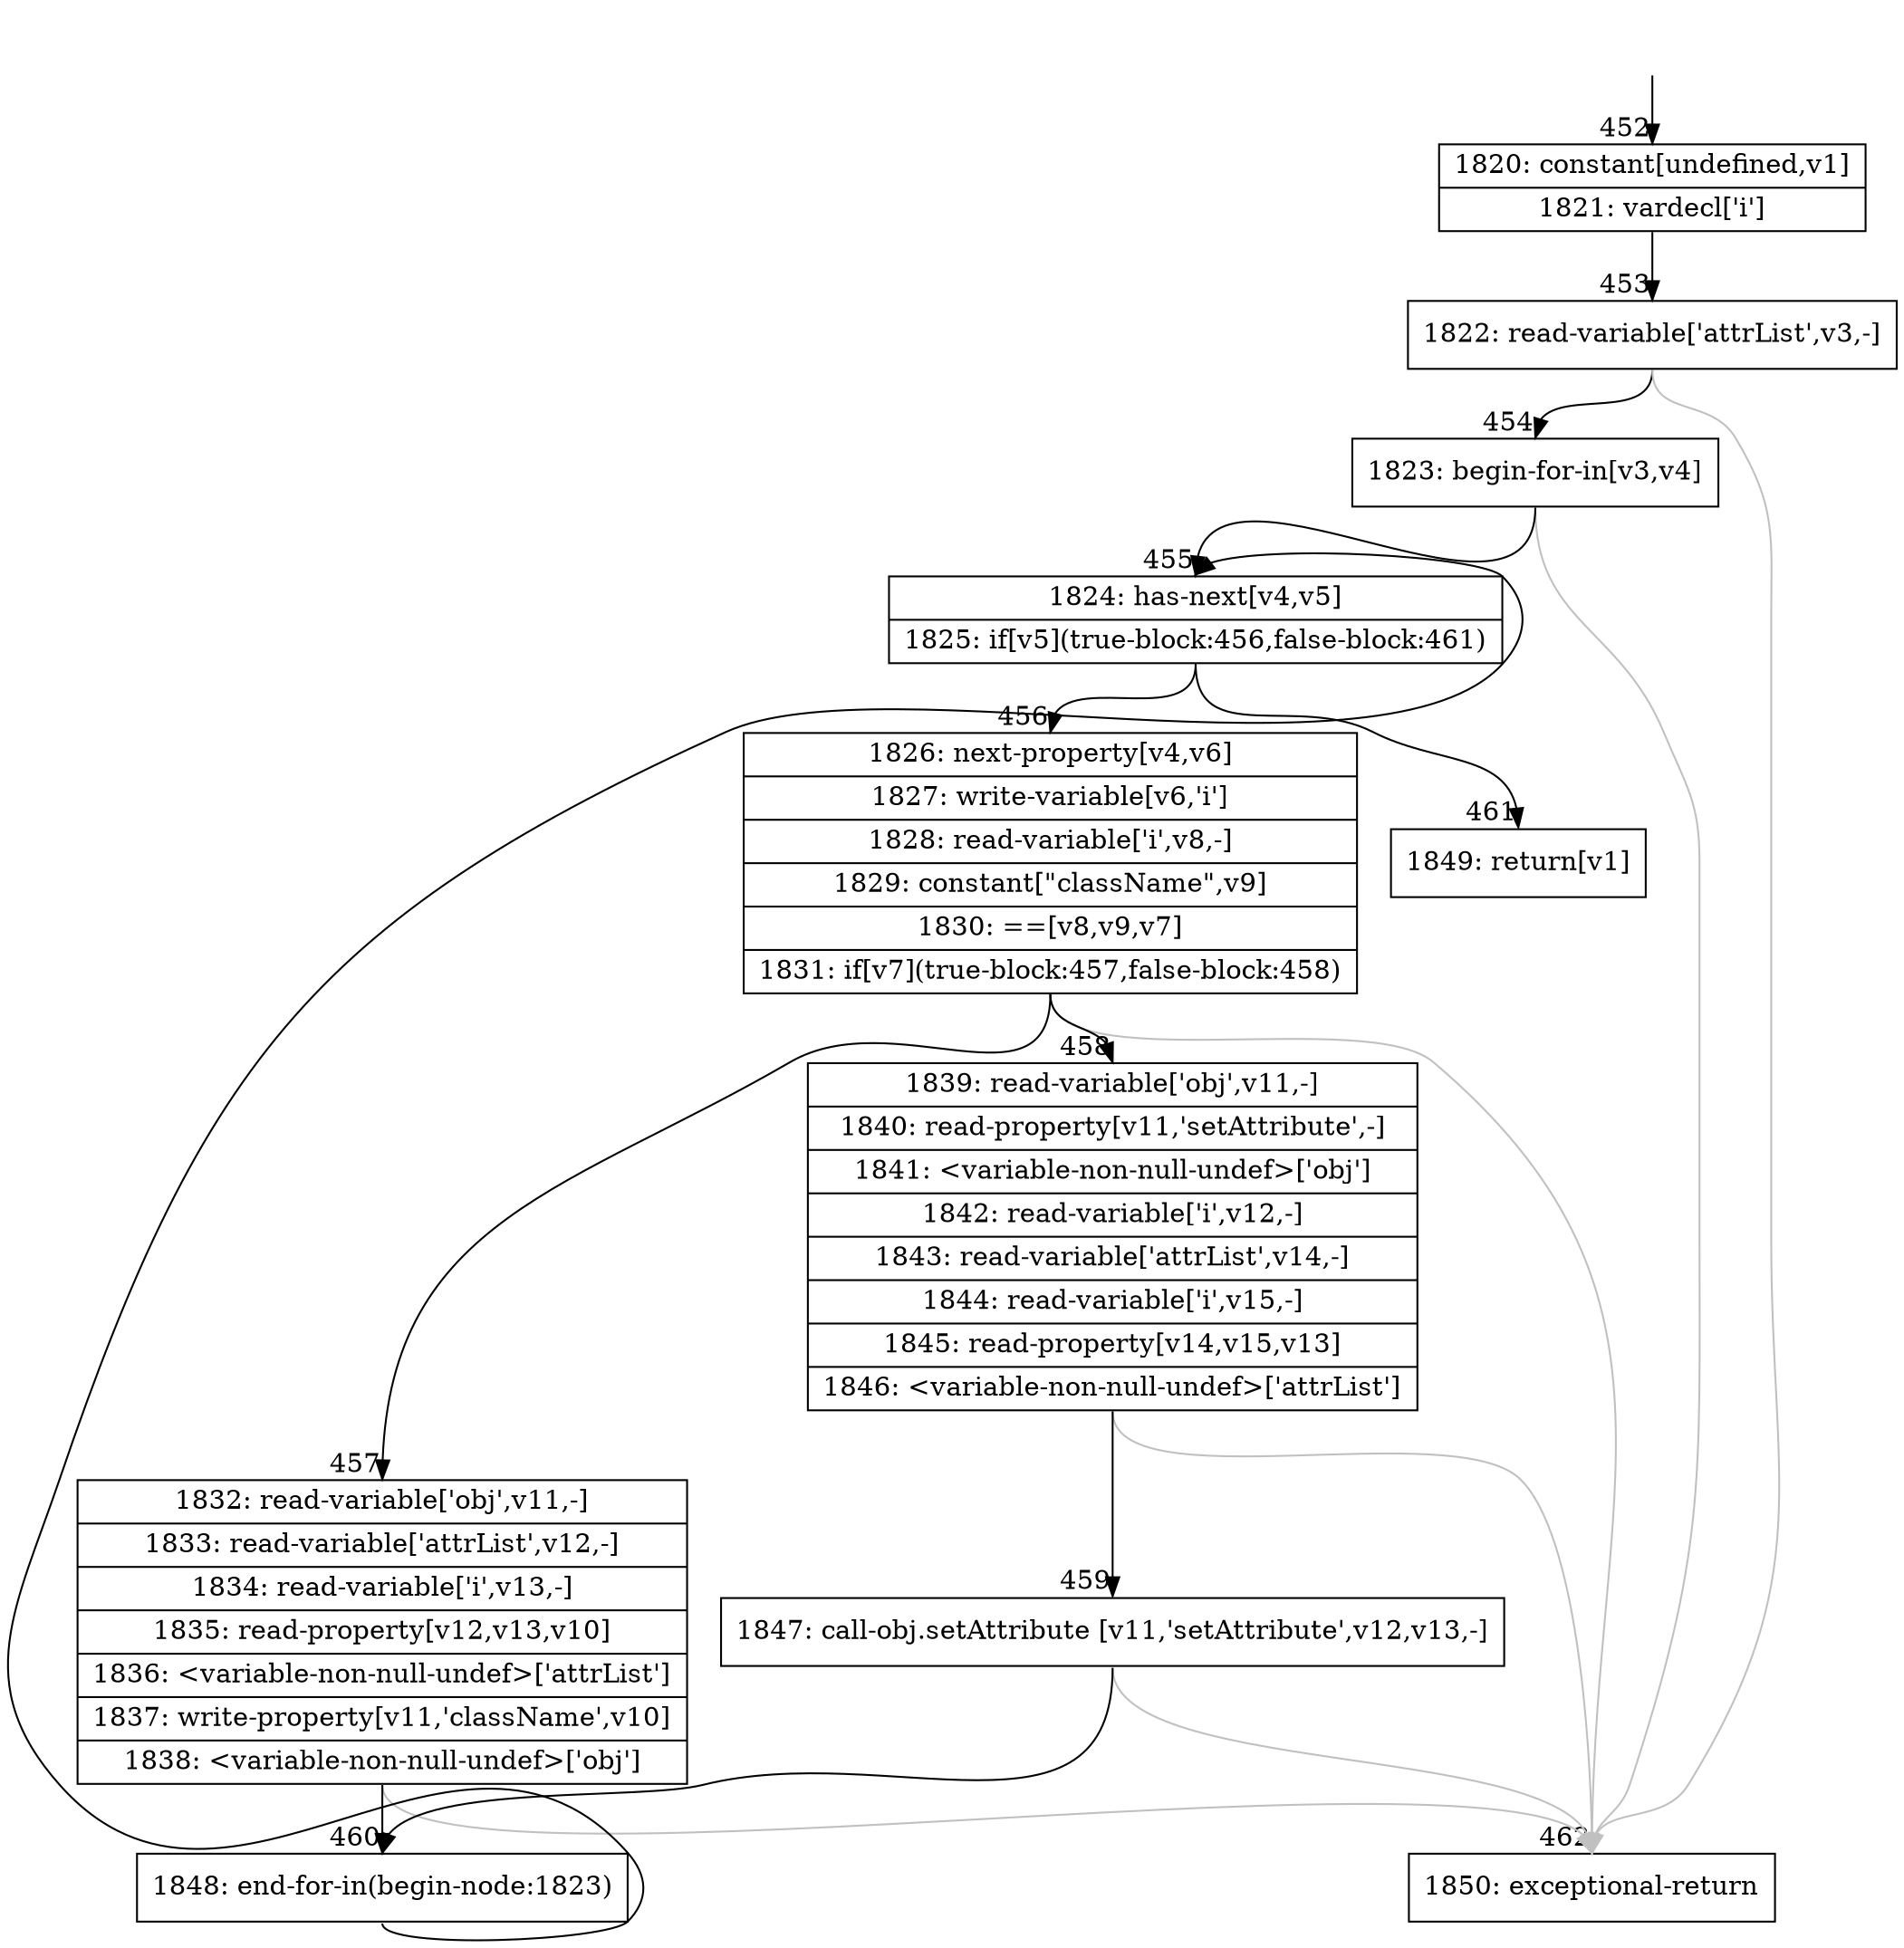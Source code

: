 digraph {
rankdir="TD"
BB_entry12[shape=none,label=""];
BB_entry12 -> BB452 [tailport=s, headport=n, headlabel="    452"]
BB452 [shape=record label="{1820: constant[undefined,v1]|1821: vardecl['i']}" ] 
BB452 -> BB453 [tailport=s, headport=n, headlabel="      453"]
BB453 [shape=record label="{1822: read-variable['attrList',v3,-]}" ] 
BB453 -> BB454 [tailport=s, headport=n, headlabel="      454"]
BB453 -> BB462 [tailport=s, headport=n, color=gray, headlabel="      462"]
BB454 [shape=record label="{1823: begin-for-in[v3,v4]}" ] 
BB454 -> BB455 [tailport=s, headport=n, headlabel="      455"]
BB454 -> BB462 [tailport=s, headport=n, color=gray]
BB455 [shape=record label="{1824: has-next[v4,v5]|1825: if[v5](true-block:456,false-block:461)}" ] 
BB455 -> BB456 [tailport=s, headport=n, headlabel="      456"]
BB455 -> BB461 [tailport=s, headport=n, headlabel="      461"]
BB456 [shape=record label="{1826: next-property[v4,v6]|1827: write-variable[v6,'i']|1828: read-variable['i',v8,-]|1829: constant[\"className\",v9]|1830: ==[v8,v9,v7]|1831: if[v7](true-block:457,false-block:458)}" ] 
BB456 -> BB457 [tailport=s, headport=n, headlabel="      457"]
BB456 -> BB458 [tailport=s, headport=n, headlabel="      458"]
BB456 -> BB462 [tailport=s, headport=n, color=gray]
BB457 [shape=record label="{1832: read-variable['obj',v11,-]|1833: read-variable['attrList',v12,-]|1834: read-variable['i',v13,-]|1835: read-property[v12,v13,v10]|1836: \<variable-non-null-undef\>['attrList']|1837: write-property[v11,'className',v10]|1838: \<variable-non-null-undef\>['obj']}" ] 
BB457 -> BB460 [tailport=s, headport=n, headlabel="      460"]
BB457 -> BB462 [tailport=s, headport=n, color=gray]
BB458 [shape=record label="{1839: read-variable['obj',v11,-]|1840: read-property[v11,'setAttribute',-]|1841: \<variable-non-null-undef\>['obj']|1842: read-variable['i',v12,-]|1843: read-variable['attrList',v14,-]|1844: read-variable['i',v15,-]|1845: read-property[v14,v15,v13]|1846: \<variable-non-null-undef\>['attrList']}" ] 
BB458 -> BB459 [tailport=s, headport=n, headlabel="      459"]
BB458 -> BB462 [tailport=s, headport=n, color=gray]
BB459 [shape=record label="{1847: call-obj.setAttribute [v11,'setAttribute',v12,v13,-]}" ] 
BB459 -> BB460 [tailport=s, headport=n]
BB459 -> BB462 [tailport=s, headport=n, color=gray]
BB460 [shape=record label="{1848: end-for-in(begin-node:1823)}" ] 
BB460 -> BB455 [tailport=s, headport=n]
BB461 [shape=record label="{1849: return[v1]}" ] 
BB462 [shape=record label="{1850: exceptional-return}" ] 
//#$~ 327
}
